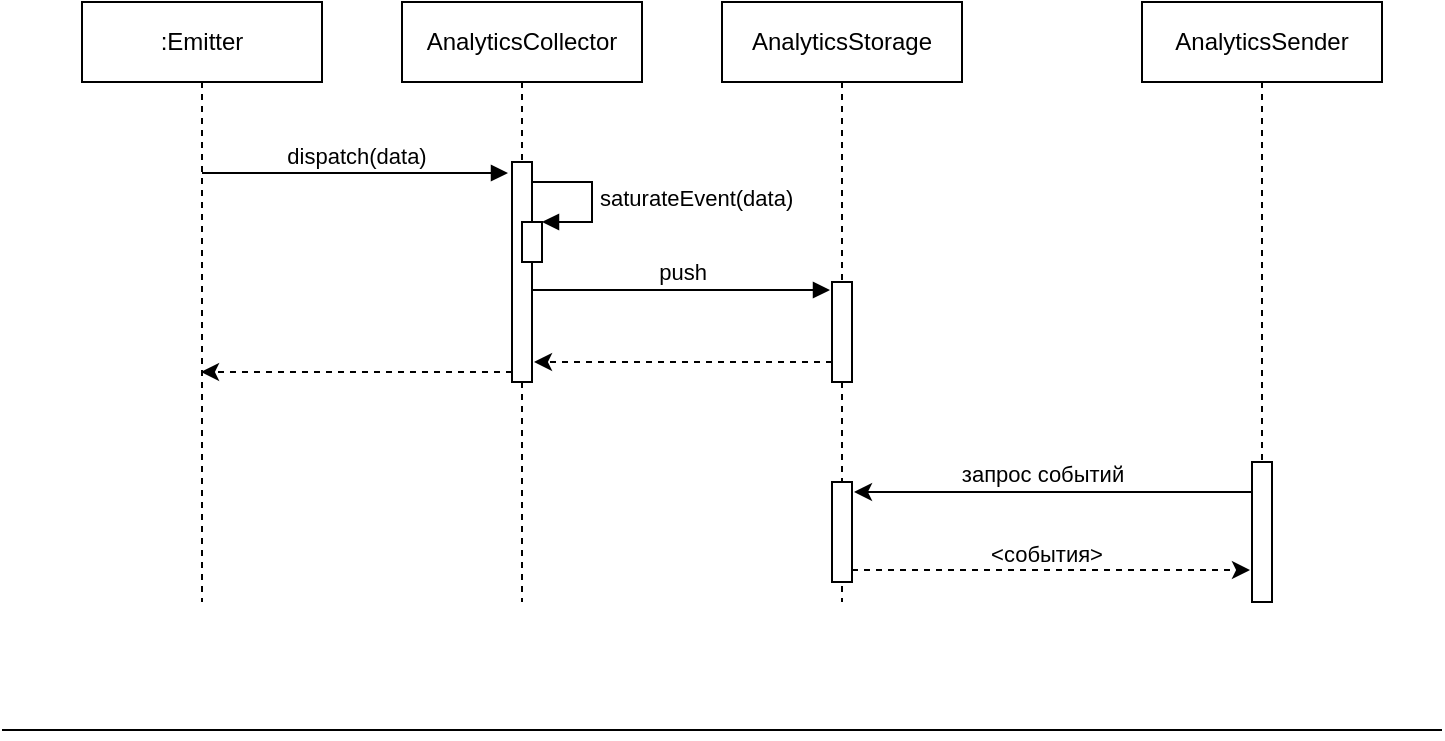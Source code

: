<mxfile version="14.9.0" type="github">
  <diagram id="xTm7eNPgcMcKmOQ4rqYY" name="Page-1">
    <mxGraphModel dx="1426" dy="921" grid="1" gridSize="10" guides="1" tooltips="1" connect="1" arrows="1" fold="1" page="1" pageScale="1" pageWidth="827" pageHeight="1169" math="0" shadow="0">
      <root>
        <mxCell id="0" />
        <mxCell id="1" parent="0" />
        <mxCell id="TrryVYuE3cqbA7kc2MsO-6" value=":Emitter" style="shape=umlLifeline;perimeter=lifelinePerimeter;whiteSpace=wrap;html=1;container=1;collapsible=0;recursiveResize=0;outlineConnect=0;" vertex="1" parent="1">
          <mxGeometry x="80" y="40" width="120" height="300" as="geometry" />
        </mxCell>
        <mxCell id="TrryVYuE3cqbA7kc2MsO-8" value="AnalyticsCollector" style="shape=umlLifeline;perimeter=lifelinePerimeter;whiteSpace=wrap;html=1;container=1;collapsible=0;recursiveResize=0;outlineConnect=0;" vertex="1" parent="1">
          <mxGeometry x="240" y="40" width="120" height="300" as="geometry" />
        </mxCell>
        <mxCell id="TrryVYuE3cqbA7kc2MsO-9" value="&lt;span&gt;AnalyticsStorage&lt;/span&gt;" style="shape=umlLifeline;perimeter=lifelinePerimeter;whiteSpace=wrap;html=1;container=1;collapsible=0;recursiveResize=0;outlineConnect=0;" vertex="1" parent="1">
          <mxGeometry x="400" y="40" width="120" height="300" as="geometry" />
        </mxCell>
        <mxCell id="TrryVYuE3cqbA7kc2MsO-10" value="&lt;span&gt;AnalyticsSender&lt;/span&gt;" style="shape=umlLifeline;perimeter=lifelinePerimeter;whiteSpace=wrap;html=1;container=1;collapsible=0;recursiveResize=0;outlineConnect=0;" vertex="1" parent="1">
          <mxGeometry x="610" y="40" width="120" height="300" as="geometry" />
        </mxCell>
        <mxCell id="TrryVYuE3cqbA7kc2MsO-30" style="edgeStyle=elbowEdgeStyle;rounded=0;orthogonalLoop=1;jettySize=auto;elbow=vertical;html=1;dashed=1;startArrow=none;startFill=0;exitX=0;exitY=0.917;exitDx=0;exitDy=0;exitPerimeter=0;" edge="1" parent="1">
          <mxGeometry relative="1" as="geometry">
            <mxPoint x="295" y="225.02" as="sourcePoint" />
            <mxPoint x="139.5" y="225" as="targetPoint" />
          </mxGeometry>
        </mxCell>
        <mxCell id="TrryVYuE3cqbA7kc2MsO-11" value="" style="html=1;points=[];perimeter=orthogonalPerimeter;" vertex="1" parent="1">
          <mxGeometry x="295" y="120" width="10" height="110" as="geometry" />
        </mxCell>
        <mxCell id="TrryVYuE3cqbA7kc2MsO-12" value="dispatch(data)" style="html=1;verticalAlign=bottom;startArrow=none;endArrow=block;startSize=8;edgeStyle=elbowEdgeStyle;elbow=vertical;entryX=-0.2;entryY=0.05;entryDx=0;entryDy=0;entryPerimeter=0;startFill=0;" edge="1" target="TrryVYuE3cqbA7kc2MsO-11" parent="1" source="TrryVYuE3cqbA7kc2MsO-6">
          <mxGeometry relative="1" as="geometry">
            <mxPoint x="235" y="120" as="sourcePoint" />
          </mxGeometry>
        </mxCell>
        <mxCell id="TrryVYuE3cqbA7kc2MsO-29" style="edgeStyle=elbowEdgeStyle;rounded=0;orthogonalLoop=1;jettySize=auto;elbow=vertical;html=1;startArrow=none;startFill=0;dashed=1;" edge="1" parent="1" source="TrryVYuE3cqbA7kc2MsO-13">
          <mxGeometry relative="1" as="geometry">
            <mxPoint x="306" y="220" as="targetPoint" />
          </mxGeometry>
        </mxCell>
        <mxCell id="TrryVYuE3cqbA7kc2MsO-13" value="" style="html=1;points=[];perimeter=orthogonalPerimeter;" vertex="1" parent="1">
          <mxGeometry x="455" y="180" width="10" height="50" as="geometry" />
        </mxCell>
        <mxCell id="TrryVYuE3cqbA7kc2MsO-14" value="push" style="html=1;verticalAlign=bottom;startArrow=none;endArrow=block;startSize=8;edgeStyle=elbowEdgeStyle;elbow=vertical;entryX=-0.1;entryY=0.088;entryDx=0;entryDy=0;entryPerimeter=0;startFill=0;" edge="1" target="TrryVYuE3cqbA7kc2MsO-13" parent="1">
          <mxGeometry relative="1" as="geometry">
            <mxPoint x="305" y="184" as="sourcePoint" />
          </mxGeometry>
        </mxCell>
        <mxCell id="TrryVYuE3cqbA7kc2MsO-34" style="edgeStyle=elbowEdgeStyle;rounded=0;orthogonalLoop=1;jettySize=auto;elbow=vertical;html=1;entryX=-0.1;entryY=0.771;entryDx=0;entryDy=0;entryPerimeter=0;dashed=1;startArrow=none;startFill=0;" edge="1" parent="1" source="TrryVYuE3cqbA7kc2MsO-31" target="TrryVYuE3cqbA7kc2MsO-32">
          <mxGeometry relative="1" as="geometry" />
        </mxCell>
        <mxCell id="TrryVYuE3cqbA7kc2MsO-37" value="&amp;lt;события&amp;gt;" style="edgeLabel;html=1;align=center;verticalAlign=middle;resizable=0;points=[];" vertex="1" connectable="0" parent="TrryVYuE3cqbA7kc2MsO-34">
          <mxGeometry x="-0.128" y="2" relative="1" as="geometry">
            <mxPoint x="10" y="-6" as="offset" />
          </mxGeometry>
        </mxCell>
        <mxCell id="TrryVYuE3cqbA7kc2MsO-31" value="" style="html=1;points=[];perimeter=orthogonalPerimeter;" vertex="1" parent="1">
          <mxGeometry x="455" y="280" width="10" height="50" as="geometry" />
        </mxCell>
        <mxCell id="TrryVYuE3cqbA7kc2MsO-33" style="edgeStyle=elbowEdgeStyle;rounded=0;orthogonalLoop=1;jettySize=auto;elbow=vertical;html=1;entryX=1.1;entryY=0.1;entryDx=0;entryDy=0;entryPerimeter=0;startArrow=none;startFill=0;" edge="1" parent="1" source="TrryVYuE3cqbA7kc2MsO-32" target="TrryVYuE3cqbA7kc2MsO-31">
          <mxGeometry relative="1" as="geometry" />
        </mxCell>
        <mxCell id="TrryVYuE3cqbA7kc2MsO-36" value="запрос событий" style="edgeLabel;html=1;align=center;verticalAlign=middle;resizable=0;points=[];" vertex="1" connectable="0" parent="TrryVYuE3cqbA7kc2MsO-33">
          <mxGeometry x="0.195" y="2" relative="1" as="geometry">
            <mxPoint x="14" y="-11" as="offset" />
          </mxGeometry>
        </mxCell>
        <mxCell id="TrryVYuE3cqbA7kc2MsO-32" value="" style="html=1;points=[];perimeter=orthogonalPerimeter;" vertex="1" parent="1">
          <mxGeometry x="665" y="270" width="10" height="70" as="geometry" />
        </mxCell>
        <mxCell id="TrryVYuE3cqbA7kc2MsO-38" value="" style="line;strokeWidth=1;fillColor=none;align=left;verticalAlign=middle;spacingTop=-1;spacingLeft=3;spacingRight=3;rotatable=0;labelPosition=right;points=[];portConstraint=eastwest;" vertex="1" parent="1">
          <mxGeometry x="40" y="400" width="720" height="8" as="geometry" />
        </mxCell>
        <mxCell id="TrryVYuE3cqbA7kc2MsO-40" value="" style="html=1;points=[];perimeter=orthogonalPerimeter;" vertex="1" parent="1">
          <mxGeometry x="300" y="150" width="10" height="20" as="geometry" />
        </mxCell>
        <mxCell id="TrryVYuE3cqbA7kc2MsO-41" value="saturateEvent(data)" style="edgeStyle=orthogonalEdgeStyle;html=1;align=left;spacingLeft=2;endArrow=block;rounded=0;entryX=1;entryY=0;" edge="1" target="TrryVYuE3cqbA7kc2MsO-40" parent="1">
          <mxGeometry relative="1" as="geometry">
            <mxPoint x="305" y="130" as="sourcePoint" />
            <Array as="points">
              <mxPoint x="335" y="130" />
            </Array>
          </mxGeometry>
        </mxCell>
      </root>
    </mxGraphModel>
  </diagram>
</mxfile>
